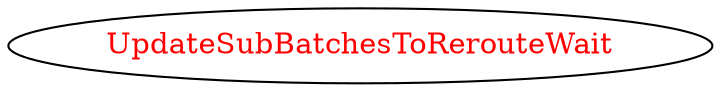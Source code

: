 digraph dependencyGraph {
 concentrate=true;
 ranksep="2.0";
 rankdir="LR"; 
 splines="ortho";
"UpdateSubBatchesToRerouteWait" [fontcolor="red"];
}
